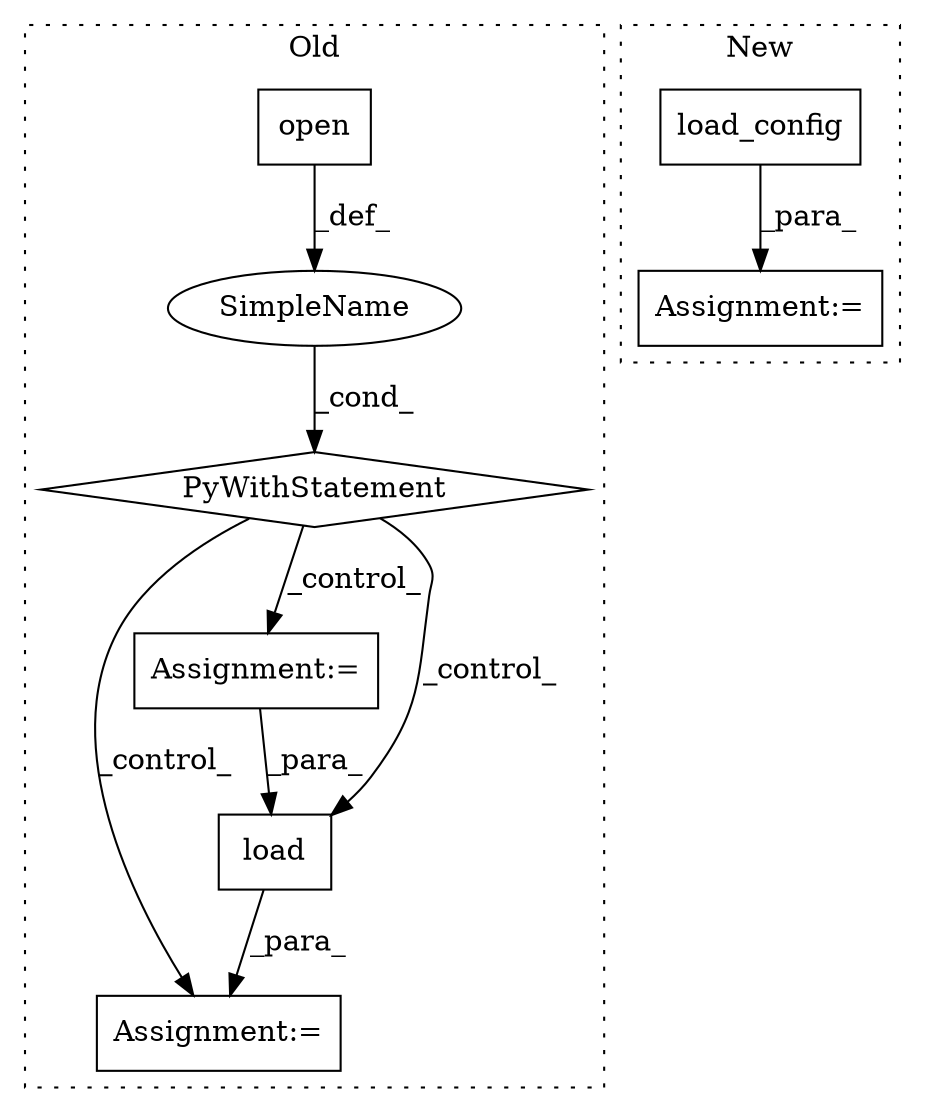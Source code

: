 digraph G {
subgraph cluster0 {
1 [label="open" a="32" s="5427,5442" l="5,1" shape="box"];
3 [label="PyWithStatement" a="104" s="5417,5443" l="10,2" shape="diamond"];
4 [label="SimpleName" a="42" s="" l="" shape="ellipse"];
5 [label="Assignment:=" a="7" s="5531" l="1" shape="box"];
7 [label="Assignment:=" a="7" s="5460" l="3" shape="box"];
8 [label="load" a="32" s="5483,5516" l="5,1" shape="box"];
label = "Old";
style="dotted";
}
subgraph cluster1 {
2 [label="load_config" a="32" s="5356,5379" l="12,1" shape="box"];
6 [label="Assignment:=" a="7" s="5355" l="1" shape="box"];
label = "New";
style="dotted";
}
1 -> 4 [label="_def_"];
2 -> 6 [label="_para_"];
3 -> 7 [label="_control_"];
3 -> 8 [label="_control_"];
3 -> 5 [label="_control_"];
4 -> 3 [label="_cond_"];
7 -> 8 [label="_para_"];
8 -> 5 [label="_para_"];
}